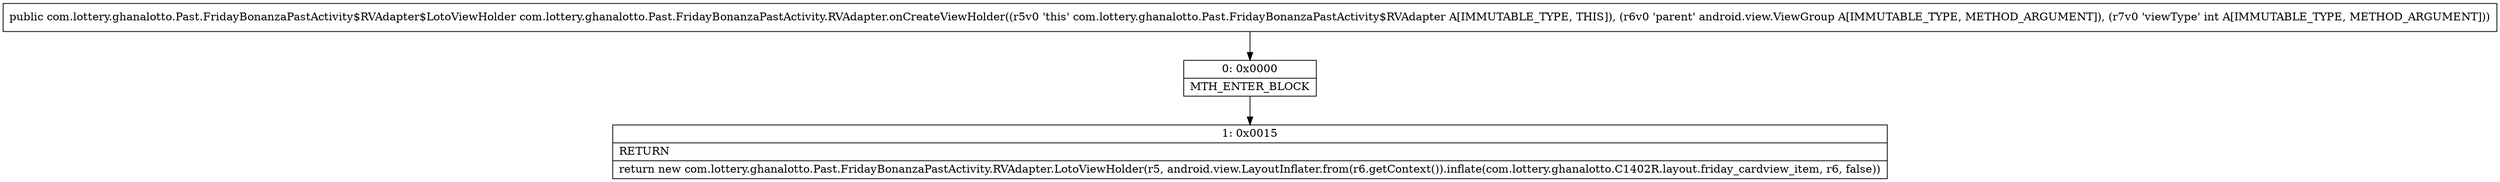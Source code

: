 digraph "CFG forcom.lottery.ghanalotto.Past.FridayBonanzaPastActivity.RVAdapter.onCreateViewHolder(Landroid\/view\/ViewGroup;I)Lcom\/lottery\/ghanalotto\/Past\/FridayBonanzaPastActivity$RVAdapter$LotoViewHolder;" {
Node_0 [shape=record,label="{0\:\ 0x0000|MTH_ENTER_BLOCK\l}"];
Node_1 [shape=record,label="{1\:\ 0x0015|RETURN\l|return new com.lottery.ghanalotto.Past.FridayBonanzaPastActivity.RVAdapter.LotoViewHolder(r5, android.view.LayoutInflater.from(r6.getContext()).inflate(com.lottery.ghanalotto.C1402R.layout.friday_cardview_item, r6, false))\l}"];
MethodNode[shape=record,label="{public com.lottery.ghanalotto.Past.FridayBonanzaPastActivity$RVAdapter$LotoViewHolder com.lottery.ghanalotto.Past.FridayBonanzaPastActivity.RVAdapter.onCreateViewHolder((r5v0 'this' com.lottery.ghanalotto.Past.FridayBonanzaPastActivity$RVAdapter A[IMMUTABLE_TYPE, THIS]), (r6v0 'parent' android.view.ViewGroup A[IMMUTABLE_TYPE, METHOD_ARGUMENT]), (r7v0 'viewType' int A[IMMUTABLE_TYPE, METHOD_ARGUMENT])) }"];
MethodNode -> Node_0;
Node_0 -> Node_1;
}


